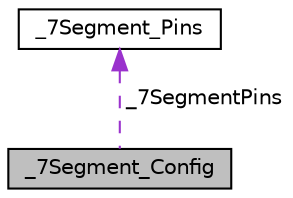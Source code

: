 digraph "_7Segment_Config"
{
 // LATEX_PDF_SIZE
  edge [fontname="Helvetica",fontsize="10",labelfontname="Helvetica",labelfontsize="10"];
  node [fontname="Helvetica",fontsize="10",shape=record];
  Node1 [label="_7Segment_Config",height=0.2,width=0.4,color="black", fillcolor="grey75", style="filled", fontcolor="black",tooltip="This struct used to define configuration of Seven segmant."];
  Node2 -> Node1 [dir="back",color="darkorchid3",fontsize="10",style="dashed",label=" _7SegmentPins" ,fontname="Helvetica"];
  Node2 [label="_7Segment_Pins",height=0.2,width=0.4,color="black", fillcolor="white", style="filled",URL="$struct__7_segment___pins.html",tooltip="This enum has the available options for modes of seven segment"];
}
